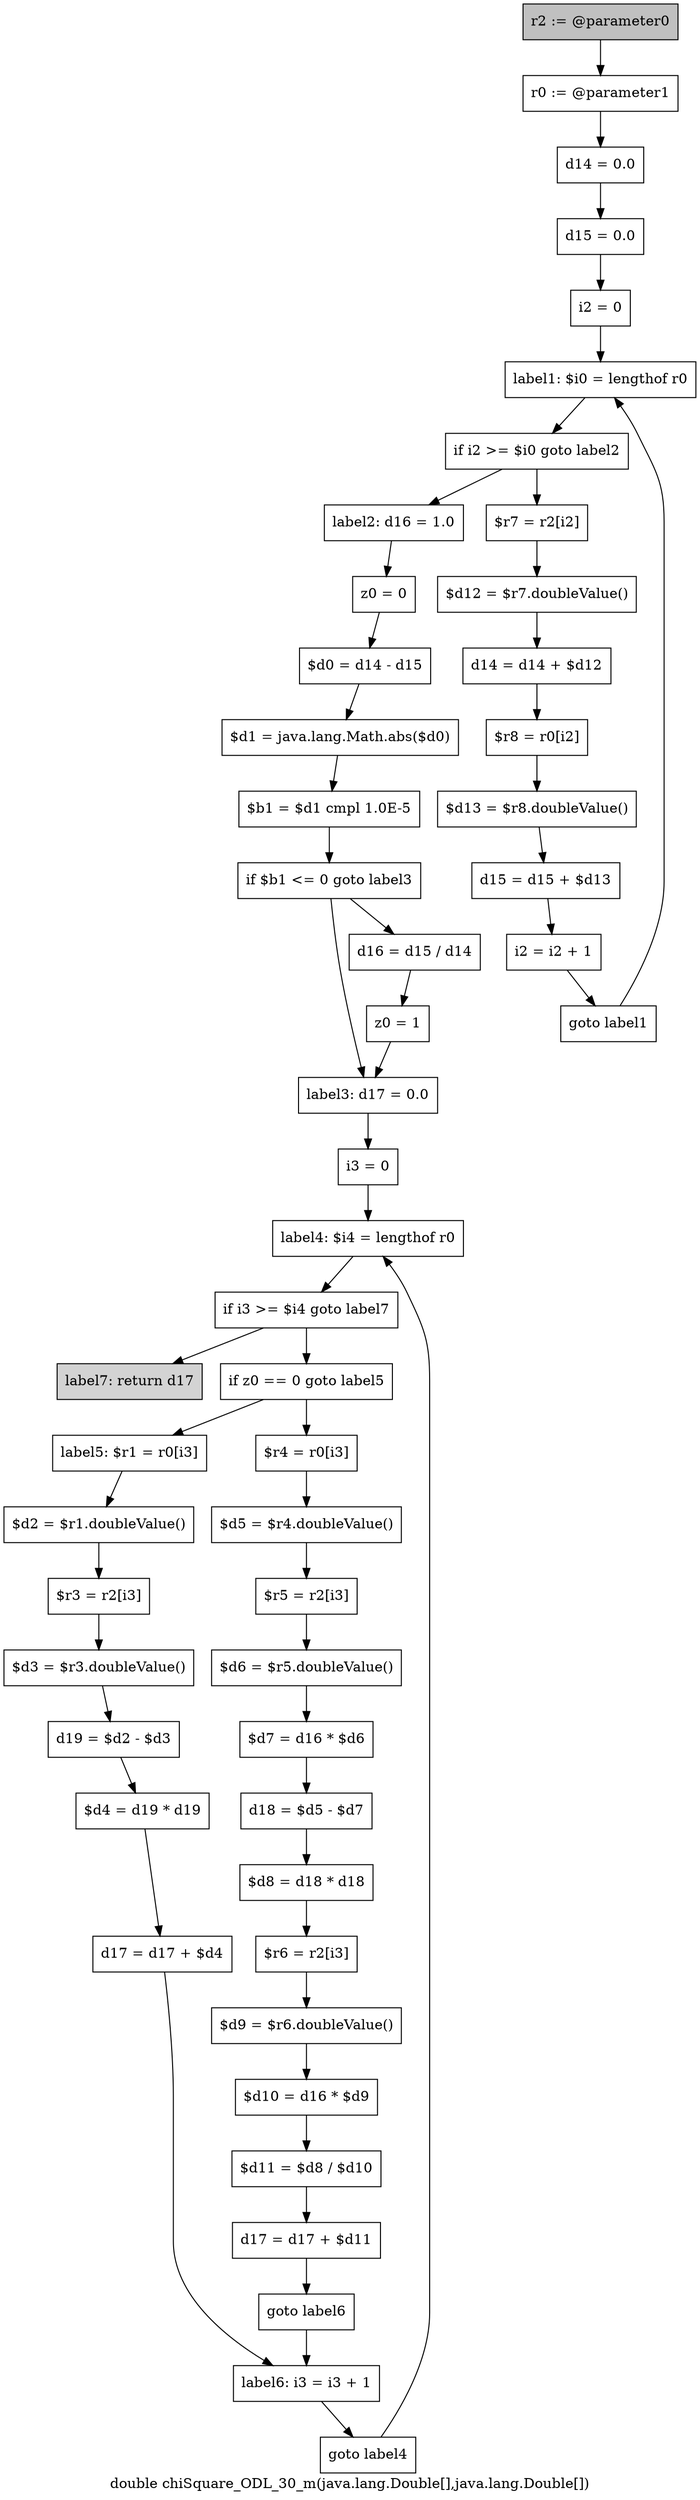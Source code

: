 digraph "double chiSquare_ODL_30_m(java.lang.Double[],java.lang.Double[])" {
    label="double chiSquare_ODL_30_m(java.lang.Double[],java.lang.Double[])";
    node [shape=box];
    "0" [style=filled,fillcolor=gray,label="r2 := @parameter0",];
    "1" [label="r0 := @parameter1",];
    "0"->"1";
    "2" [label="d14 = 0.0",];
    "1"->"2";
    "3" [label="d15 = 0.0",];
    "2"->"3";
    "4" [label="i2 = 0",];
    "3"->"4";
    "5" [label="label1: $i0 = lengthof r0",];
    "4"->"5";
    "6" [label="if i2 >= $i0 goto label2",];
    "5"->"6";
    "7" [label="$r7 = r2[i2]",];
    "6"->"7";
    "15" [label="label2: d16 = 1.0",];
    "6"->"15";
    "8" [label="$d12 = $r7.doubleValue()",];
    "7"->"8";
    "9" [label="d14 = d14 + $d12",];
    "8"->"9";
    "10" [label="$r8 = r0[i2]",];
    "9"->"10";
    "11" [label="$d13 = $r8.doubleValue()",];
    "10"->"11";
    "12" [label="d15 = d15 + $d13",];
    "11"->"12";
    "13" [label="i2 = i2 + 1",];
    "12"->"13";
    "14" [label="goto label1",];
    "13"->"14";
    "14"->"5";
    "16" [label="z0 = 0",];
    "15"->"16";
    "17" [label="$d0 = d14 - d15",];
    "16"->"17";
    "18" [label="$d1 = java.lang.Math.abs($d0)",];
    "17"->"18";
    "19" [label="$b1 = $d1 cmpl 1.0E-5",];
    "18"->"19";
    "20" [label="if $b1 <= 0 goto label3",];
    "19"->"20";
    "21" [label="d16 = d15 / d14",];
    "20"->"21";
    "23" [label="label3: d17 = 0.0",];
    "20"->"23";
    "22" [label="z0 = 1",];
    "21"->"22";
    "22"->"23";
    "24" [label="i3 = 0",];
    "23"->"24";
    "25" [label="label4: $i4 = lengthof r0",];
    "24"->"25";
    "26" [label="if i3 >= $i4 goto label7",];
    "25"->"26";
    "27" [label="if z0 == 0 goto label5",];
    "26"->"27";
    "50" [style=filled,fillcolor=lightgray,label="label7: return d17",];
    "26"->"50";
    "28" [label="$r4 = r0[i3]",];
    "27"->"28";
    "41" [label="label5: $r1 = r0[i3]",];
    "27"->"41";
    "29" [label="$d5 = $r4.doubleValue()",];
    "28"->"29";
    "30" [label="$r5 = r2[i3]",];
    "29"->"30";
    "31" [label="$d6 = $r5.doubleValue()",];
    "30"->"31";
    "32" [label="$d7 = d16 * $d6",];
    "31"->"32";
    "33" [label="d18 = $d5 - $d7",];
    "32"->"33";
    "34" [label="$d8 = d18 * d18",];
    "33"->"34";
    "35" [label="$r6 = r2[i3]",];
    "34"->"35";
    "36" [label="$d9 = $r6.doubleValue()",];
    "35"->"36";
    "37" [label="$d10 = d16 * $d9",];
    "36"->"37";
    "38" [label="$d11 = $d8 / $d10",];
    "37"->"38";
    "39" [label="d17 = d17 + $d11",];
    "38"->"39";
    "40" [label="goto label6",];
    "39"->"40";
    "48" [label="label6: i3 = i3 + 1",];
    "40"->"48";
    "42" [label="$d2 = $r1.doubleValue()",];
    "41"->"42";
    "43" [label="$r3 = r2[i3]",];
    "42"->"43";
    "44" [label="$d3 = $r3.doubleValue()",];
    "43"->"44";
    "45" [label="d19 = $d2 - $d3",];
    "44"->"45";
    "46" [label="$d4 = d19 * d19",];
    "45"->"46";
    "47" [label="d17 = d17 + $d4",];
    "46"->"47";
    "47"->"48";
    "49" [label="goto label4",];
    "48"->"49";
    "49"->"25";
}
